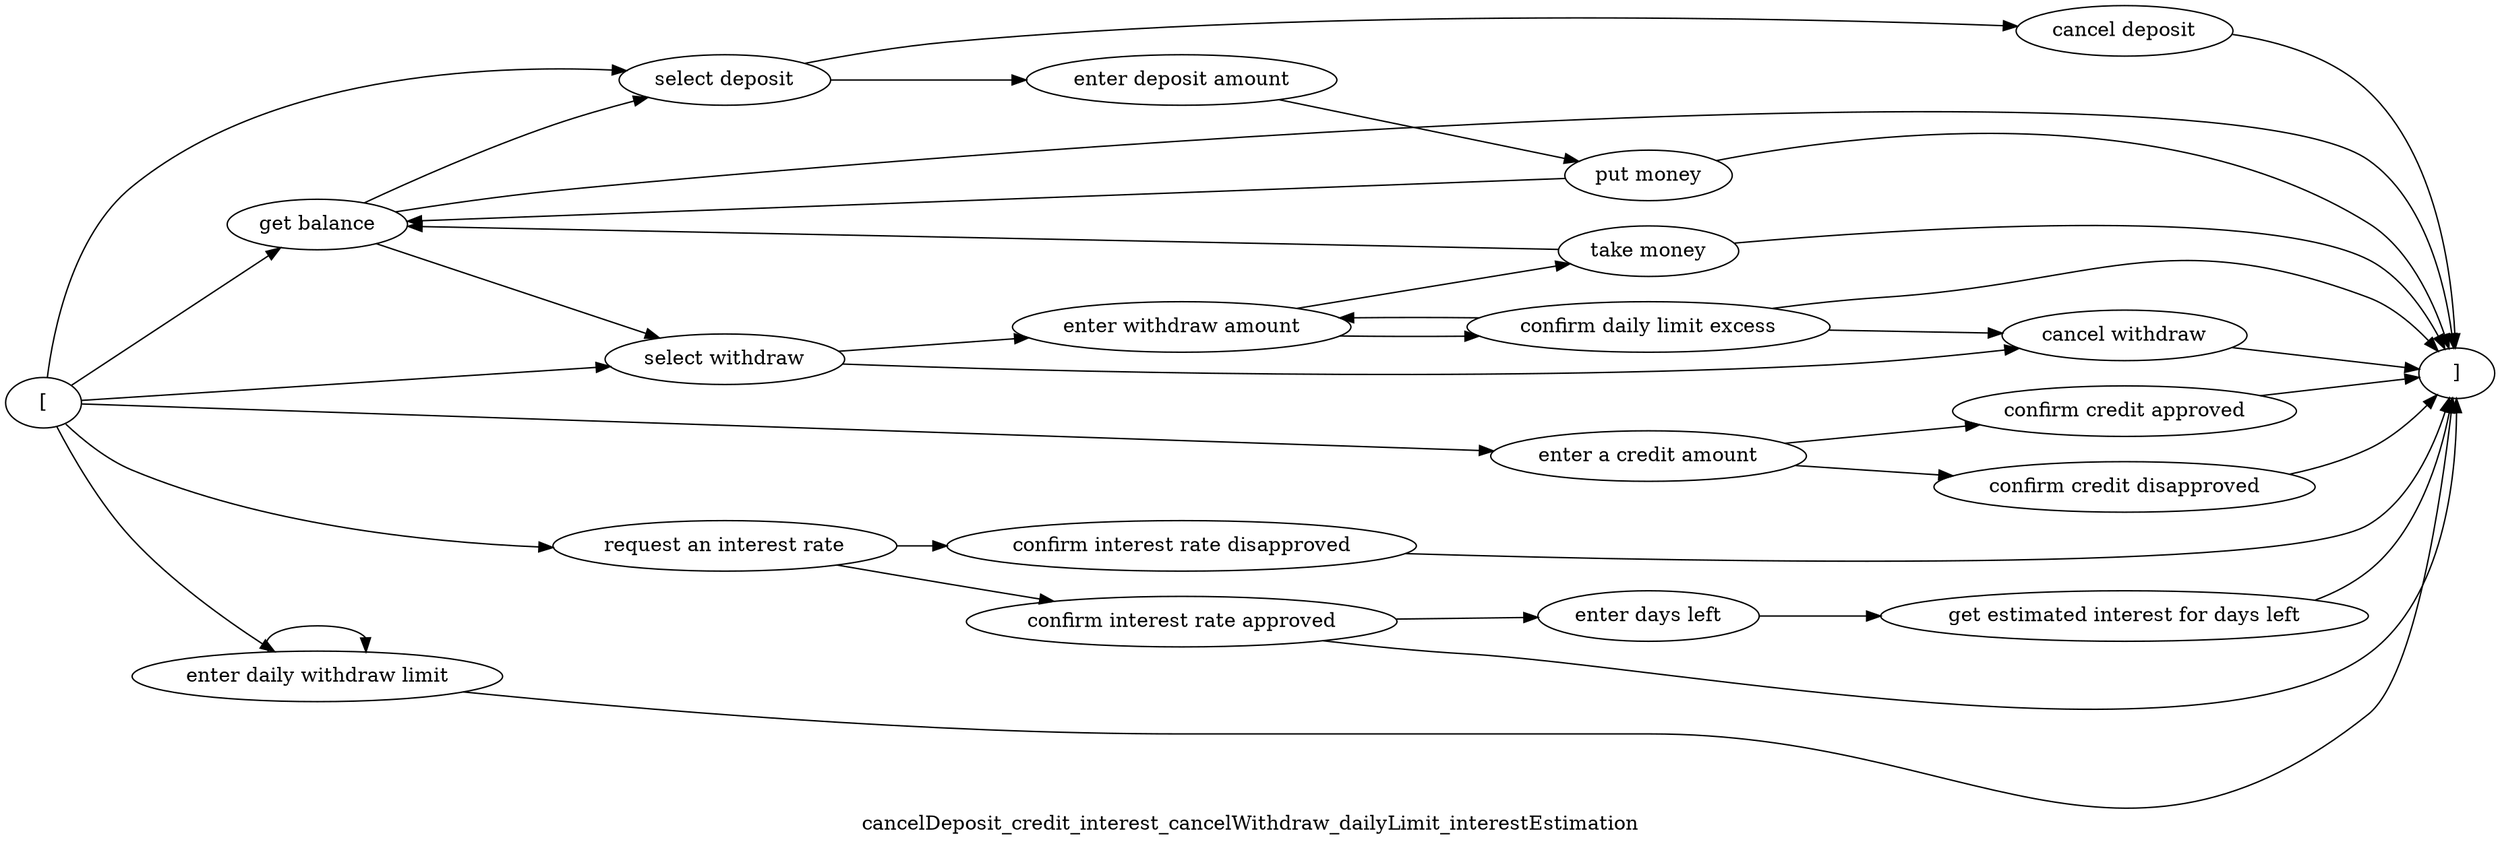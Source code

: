 digraph G {
rankdir = LR
label = "cancelDeposit_credit_interest_cancelWithdraw_dailyLimit_interestEstimation";
esg41_vertex2 -> esg41_vertex1;
esg41_vertex0 -> esg41_vertex2;
esg41_vertex2 -> esg41_vertex3;
esg41_vertex0 -> esg41_vertex3;
esg41_vertex3 -> esg41_vertex4;
esg41_vertex4 -> esg41_vertex5;
esg41_vertex5 -> esg41_vertex1;
esg41_vertex5 -> esg41_vertex2;
esg41_vertex2 -> esg41_vertex6;
esg41_vertex0 -> esg41_vertex6;
esg41_vertex6 -> esg41_vertex7;
esg41_vertex7 -> esg41_vertex8;
esg41_vertex8 -> esg41_vertex1;
esg41_vertex8 -> esg41_vertex2;
esg41_vertex3 -> esg41_vertex9;
esg41_vertex9 -> esg41_vertex1;
esg41_vertex0 -> esg41_vertex10;
esg41_vertex11 -> esg41_vertex1;
esg41_vertex10 -> esg41_vertex11;
esg41_vertex10 -> esg41_vertex12;
esg41_vertex12 -> esg41_vertex1;
esg41_vertex0 -> esg41_vertex13;
esg41_vertex14 -> esg41_vertex1;
esg41_vertex13 -> esg41_vertex14;
esg41_vertex13 -> esg41_vertex15;
esg41_vertex15 -> esg41_vertex1;
esg41_vertex6 -> esg41_vertex16;
esg41_vertex16 -> esg41_vertex1;
esg41_vertex7 -> esg41_vertex17;
esg41_vertex17 -> esg41_vertex16;
esg41_vertex17 -> esg41_vertex7;
esg41_vertex0 -> esg41_vertex18;
esg41_vertex18 -> esg41_vertex1;
esg41_vertex18 -> esg41_vertex18;
esg41_vertex17 -> esg41_vertex1;
esg41_vertex14 -> esg41_vertex19;
esg41_vertex19 -> esg41_vertex20;
esg41_vertex20 -> esg41_vertex1;
esg41_vertex2 [label = "get balance"]
esg41_vertex1 [label = "]"]
esg41_vertex0 [label = "["]
esg41_vertex3 [label = "select deposit"]
esg41_vertex4 [label = "enter deposit amount"]
esg41_vertex5 [label = "put money"]
esg41_vertex6 [label = "select withdraw"]
esg41_vertex7 [label = "enter withdraw amount"]
esg41_vertex8 [label = "take money"]
esg41_vertex9 [label = "cancel deposit"]
esg41_vertex10 [label = "enter a credit amount"]
esg41_vertex11 [label = "confirm credit approved"]
esg41_vertex12 [label = "confirm credit disapproved"]
esg41_vertex13 [label = "request an interest rate"]
esg41_vertex14 [label = "confirm interest rate approved"]
esg41_vertex15 [label = "confirm interest rate disapproved"]
esg41_vertex16 [label = "cancel withdraw"]
esg41_vertex17 [label = "confirm daily limit excess"]
esg41_vertex18 [label = "enter daily withdraw limit"]
esg41_vertex19 [label = "enter days left"]
esg41_vertex20 [label = "get estimated interest for days left"]
}
